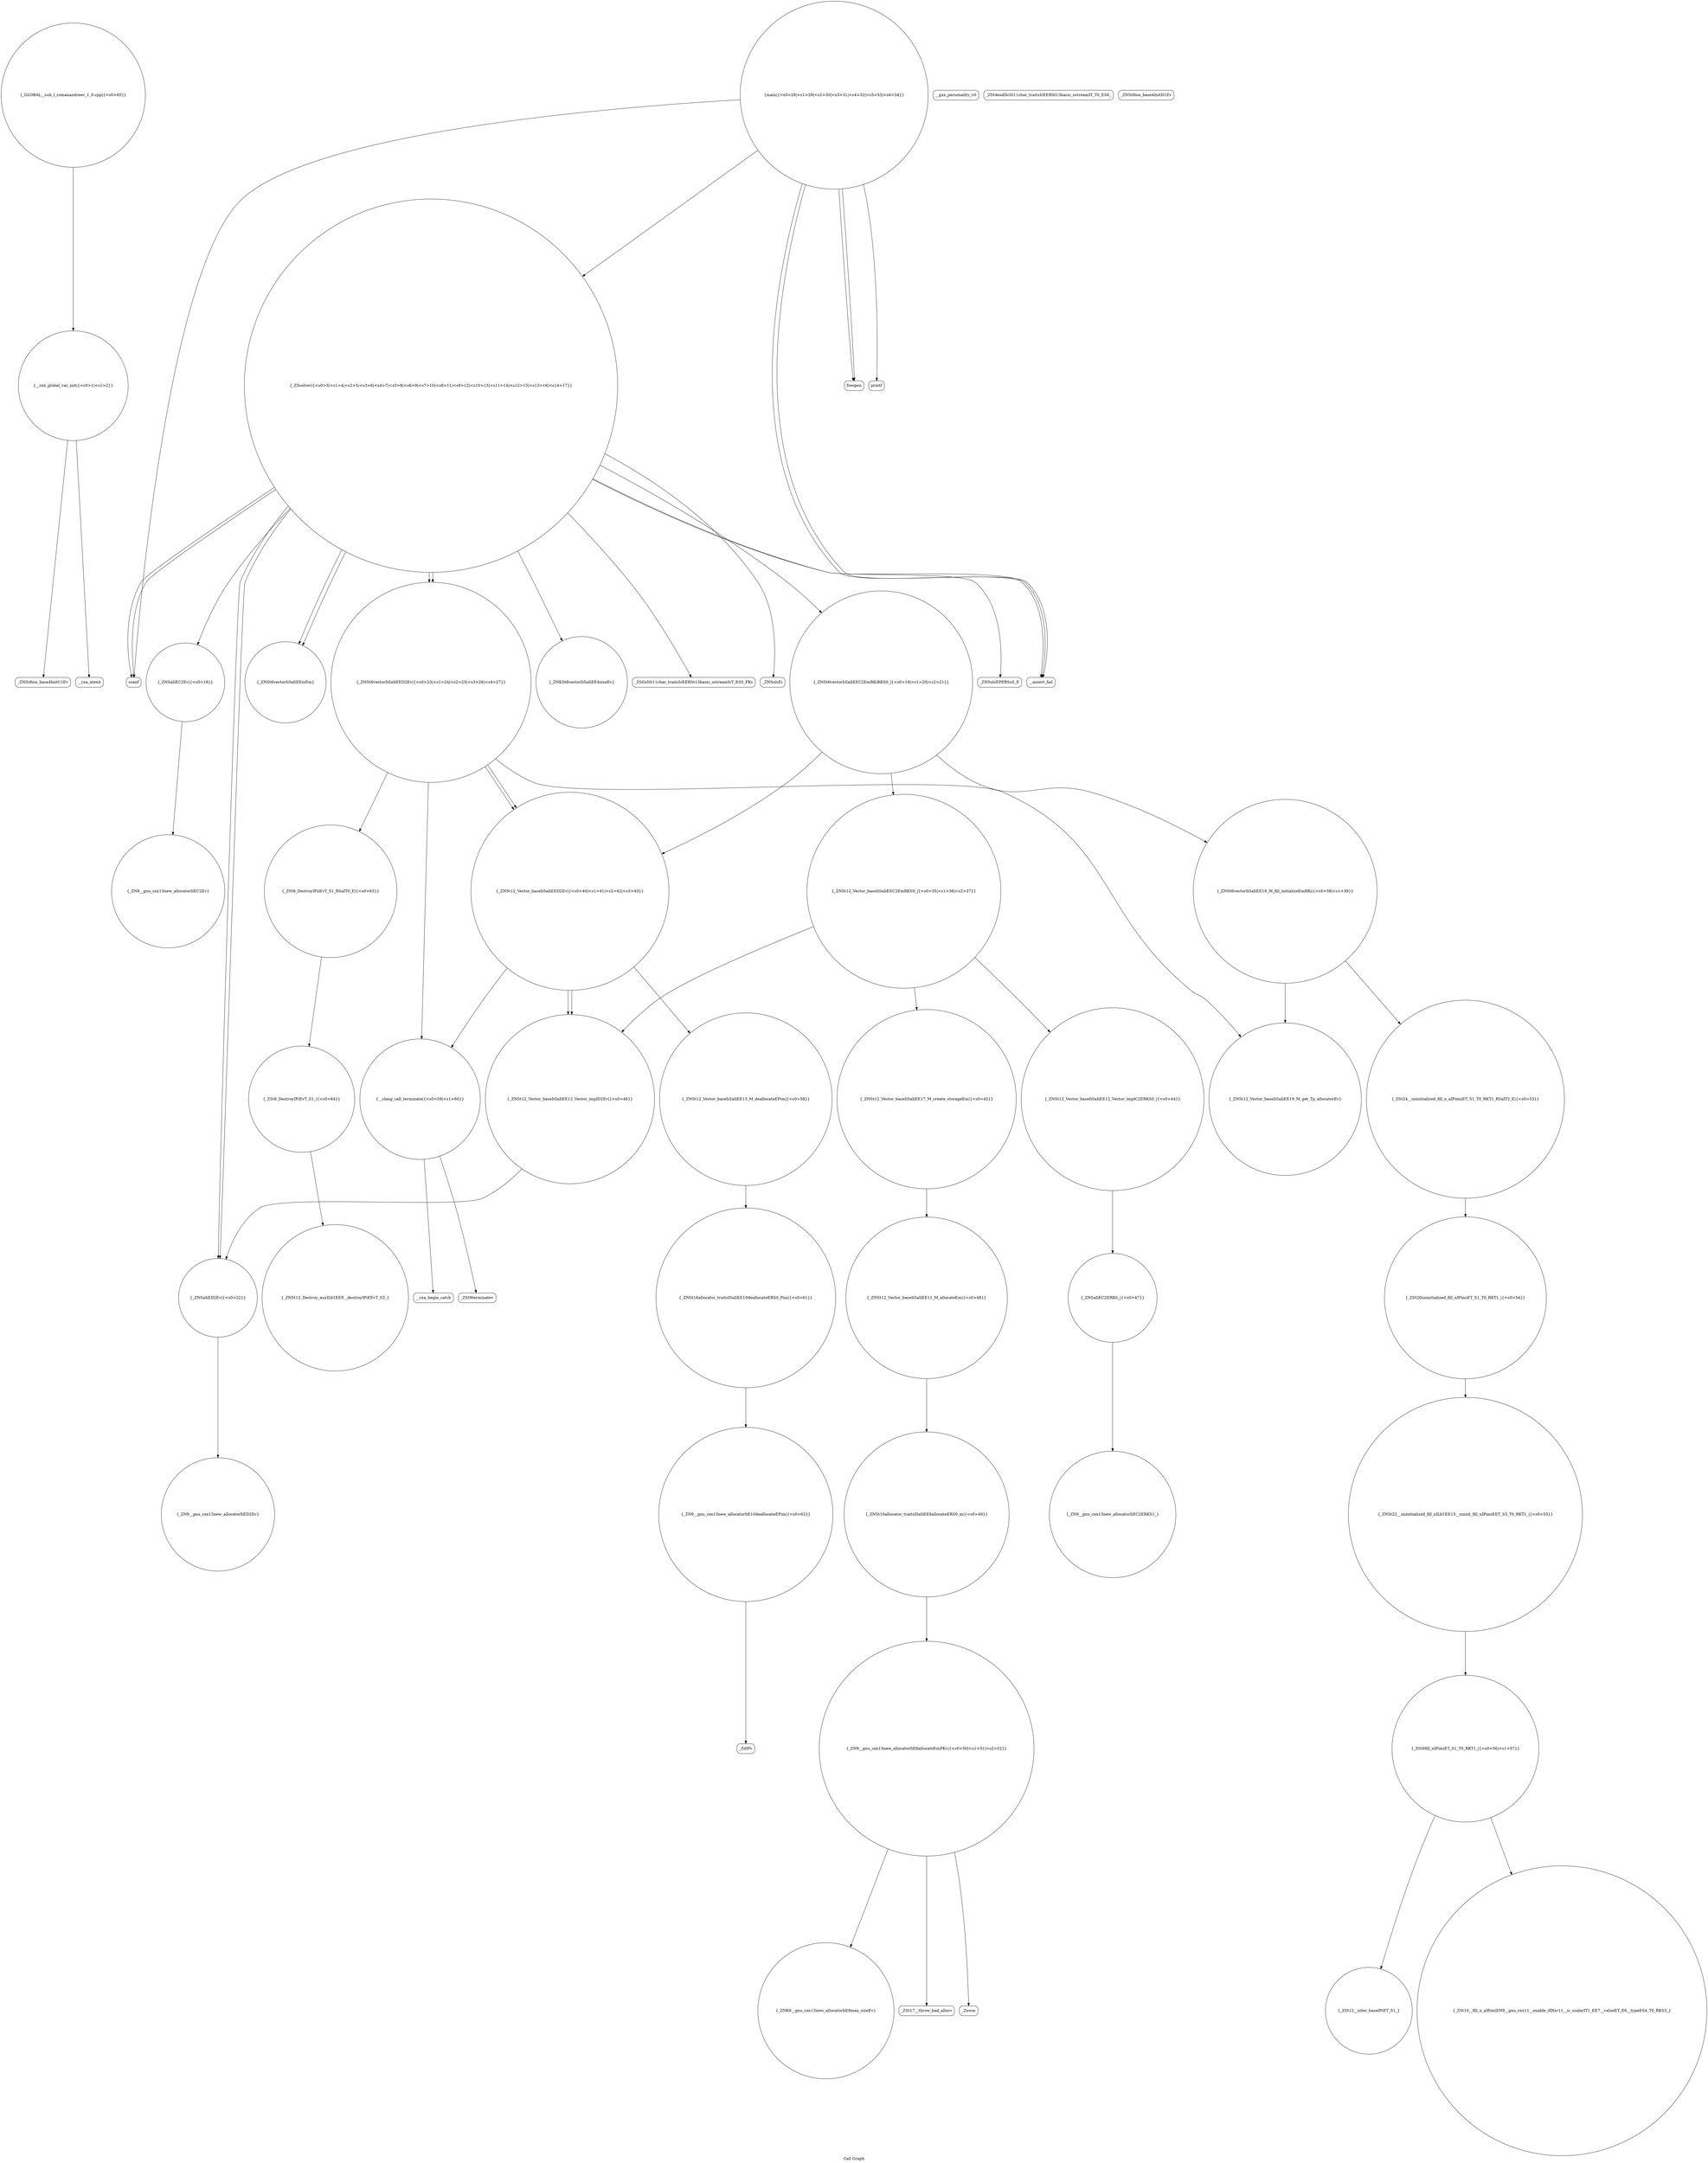 digraph "Call Graph" {
	label="Call Graph";

	Node0x55d457d37980 [shape=record,shape=circle,label="{__cxx_global_var_init|{<s0>1|<s1>2}}"];
	Node0x55d457d37980:s0 -> Node0x55d457d37a00[color=black];
	Node0x55d457d37980:s1 -> Node0x55d457d37b00[color=black];
	Node0x55d457d39000 [shape=record,shape=circle,label="{__clang_call_terminate|{<s0>59|<s1>60}}"];
	Node0x55d457d39000:s0 -> Node0x55d457d39080[color=black];
	Node0x55d457d39000:s1 -> Node0x55d457d39100[color=black];
	Node0x55d457d37d00 [shape=record,shape=circle,label="{_ZNSt6vectorIiSaIiEEC2EmRKiRKS0_|{<s0>19|<s1>20|<s2>21}}"];
	Node0x55d457d37d00:s0 -> Node0x55d457d38500[color=black];
	Node0x55d457d37d00:s1 -> Node0x55d457d38580[color=black];
	Node0x55d457d37d00:s2 -> Node0x55d457d38600[color=black];
	Node0x55d457d3a3a0 [shape=record,shape=circle,label="{_ZSt8_DestroyIPiEvT_S1_|{<s0>64}}"];
	Node0x55d457d3a3a0:s0 -> Node0x55d457d3a420[color=black];
	Node0x55d457d38080 [shape=record,shape=Mrecord,label="{_ZNSolsEPFRSoS_E}"];
	Node0x55d457d38400 [shape=record,shape=circle,label="{_ZN9__gnu_cxx13new_allocatorIiEC2Ev}"];
	Node0x55d457d38780 [shape=record,shape=circle,label="{_ZNSt12_Vector_baseIiSaIiEE12_Vector_implD2Ev|{<s0>46}}"];
	Node0x55d457d38780:s0 -> Node0x55d457d37e00[color=black];
	Node0x55d457d38b00 [shape=record,shape=Mrecord,label="{_ZSt17__throw_bad_allocv}"];
	Node0x55d457d38e80 [shape=record,shape=circle,label="{_ZSt10__fill_n_aIPimiEN9__gnu_cxx11__enable_ifIXsr11__is_scalarIT1_EE7__valueET_E6__typeES4_T0_RKS3_}"];
	Node0x55d457d37b80 [shape=record,shape=circle,label="{_Z5solvev|{<s0>3|<s1>4|<s2>5|<s3>6|<s4>7|<s5>8|<s6>9|<s7>10|<s8>11|<s9>12|<s10>13|<s11>14|<s12>15|<s13>16|<s14>17}}"];
	Node0x55d457d37b80:s0 -> Node0x55d457d37c00[color=black];
	Node0x55d457d37b80:s1 -> Node0x55d457d37c80[color=black];
	Node0x55d457d37b80:s2 -> Node0x55d457d37d00[color=black];
	Node0x55d457d37b80:s3 -> Node0x55d457d37e00[color=black];
	Node0x55d457d37b80:s4 -> Node0x55d457d37c00[color=black];
	Node0x55d457d37b80:s5 -> Node0x55d457d37e80[color=black];
	Node0x55d457d37b80:s6 -> Node0x55d457d37e00[color=black];
	Node0x55d457d37b80:s7 -> Node0x55d457d38200[color=black];
	Node0x55d457d37b80:s8 -> Node0x55d457d37f00[color=black];
	Node0x55d457d37b80:s9 -> Node0x55d457d37e80[color=black];
	Node0x55d457d37b80:s10 -> Node0x55d457d37f80[color=black];
	Node0x55d457d37b80:s11 -> Node0x55d457d38000[color=black];
	Node0x55d457d37b80:s12 -> Node0x55d457d38080[color=black];
	Node0x55d457d37b80:s13 -> Node0x55d457d38180[color=black];
	Node0x55d457d37b80:s14 -> Node0x55d457d38200[color=black];
	Node0x55d457d3a220 [shape=record,shape=circle,label="{_ZN9__gnu_cxx13new_allocatorIiE10deallocateEPim|{<s0>62}}"];
	Node0x55d457d3a220:s0 -> Node0x55d457d3a2a0[color=black];
	Node0x55d457d37f00 [shape=record,shape=circle,label="{_ZNKSt6vectorIiSaIiEE4sizeEv}"];
	Node0x55d457d38280 [shape=record,shape=circle,label="{main|{<s0>28|<s1>29|<s2>30|<s3>31|<s4>32|<s5>33|<s6>34}}"];
	Node0x55d457d38280:s0 -> Node0x55d457d38300[color=black];
	Node0x55d457d38280:s1 -> Node0x55d457d38180[color=black];
	Node0x55d457d38280:s2 -> Node0x55d457d38300[color=black];
	Node0x55d457d38280:s3 -> Node0x55d457d38180[color=black];
	Node0x55d457d38280:s4 -> Node0x55d457d37c00[color=black];
	Node0x55d457d38280:s5 -> Node0x55d457d38380[color=black];
	Node0x55d457d38280:s6 -> Node0x55d457d37b80[color=black];
	Node0x55d457d38600 [shape=record,shape=circle,label="{_ZNSt12_Vector_baseIiSaIiEED2Ev|{<s0>40|<s1>41|<s2>42|<s3>43}}"];
	Node0x55d457d38600:s0 -> Node0x55d457d38f80[color=black];
	Node0x55d457d38600:s1 -> Node0x55d457d38780[color=black];
	Node0x55d457d38600:s2 -> Node0x55d457d38780[color=black];
	Node0x55d457d38600:s3 -> Node0x55d457d39000[color=black];
	Node0x55d457d38980 [shape=record,shape=circle,label="{_ZNSt16allocator_traitsISaIiEE8allocateERS0_m|{<s0>49}}"];
	Node0x55d457d38980:s0 -> Node0x55d457d38a00[color=black];
	Node0x55d457d38d00 [shape=record,shape=circle,label="{_ZSt20uninitialized_fill_nIPimiET_S1_T0_RKT1_|{<s0>54}}"];
	Node0x55d457d38d00:s0 -> Node0x55d457d38d80[color=black];
	Node0x55d457d37a00 [shape=record,shape=Mrecord,label="{_ZNSt8ios_base4InitC1Ev}"];
	Node0x55d457d39080 [shape=record,shape=Mrecord,label="{__cxa_begin_catch}"];
	Node0x55d457d37d80 [shape=record,shape=Mrecord,label="{__gxx_personality_v0}"];
	Node0x55d457d3a420 [shape=record,shape=circle,label="{_ZNSt12_Destroy_auxILb1EE9__destroyIPiEEvT_S3_}"];
	Node0x55d457d38100 [shape=record,shape=Mrecord,label="{_ZSt4endlIcSt11char_traitsIcEERSt13basic_ostreamIT_T0_ES6_}"];
	Node0x55d457d38480 [shape=record,shape=circle,label="{_ZN9__gnu_cxx13new_allocatorIiED2Ev}"];
	Node0x55d457d38800 [shape=record,shape=circle,label="{_ZNSaIiEC2ERKS_|{<s0>47}}"];
	Node0x55d457d38800:s0 -> Node0x55d457d38880[color=black];
	Node0x55d457d38b80 [shape=record,shape=Mrecord,label="{_Znwm}"];
	Node0x55d457d38f00 [shape=record,shape=circle,label="{_ZSt12__niter_baseIPiET_S1_}"];
	Node0x55d457d37c00 [shape=record,shape=Mrecord,label="{scanf}"];
	Node0x55d457d3a2a0 [shape=record,shape=Mrecord,label="{_ZdlPv}"];
	Node0x55d457d37f80 [shape=record,shape=Mrecord,label="{_ZStlsISt11char_traitsIcEERSt13basic_ostreamIcT_ES5_PKc}"];
	Node0x55d457d38300 [shape=record,shape=Mrecord,label="{freopen}"];
	Node0x55d457d38680 [shape=record,shape=circle,label="{_ZNSt12_Vector_baseIiSaIiEE12_Vector_implC2ERKS0_|{<s0>44}}"];
	Node0x55d457d38680:s0 -> Node0x55d457d38800[color=black];
	Node0x55d457d38a00 [shape=record,shape=circle,label="{_ZN9__gnu_cxx13new_allocatorIiE8allocateEmPKv|{<s0>50|<s1>51|<s2>52}}"];
	Node0x55d457d38a00:s0 -> Node0x55d457d38a80[color=black];
	Node0x55d457d38a00:s1 -> Node0x55d457d38b00[color=black];
	Node0x55d457d38a00:s2 -> Node0x55d457d38b80[color=black];
	Node0x55d457d38d80 [shape=record,shape=circle,label="{_ZNSt22__uninitialized_fill_nILb1EE15__uninit_fill_nIPimiEET_S3_T0_RKT1_|{<s0>55}}"];
	Node0x55d457d38d80:s0 -> Node0x55d457d38e00[color=black];
	Node0x55d457d37a80 [shape=record,shape=Mrecord,label="{_ZNSt8ios_base4InitD1Ev}"];
	Node0x55d457d39100 [shape=record,shape=Mrecord,label="{_ZSt9terminatev}"];
	Node0x55d457d37e00 [shape=record,shape=circle,label="{_ZNSaIiED2Ev|{<s0>22}}"];
	Node0x55d457d37e00:s0 -> Node0x55d457d38480[color=black];
	Node0x55d457d3a4a0 [shape=record,shape=circle,label="{_GLOBAL__sub_I_romanandreev_1_0.cpp|{<s0>65}}"];
	Node0x55d457d3a4a0:s0 -> Node0x55d457d37980[color=black];
	Node0x55d457d38180 [shape=record,shape=Mrecord,label="{__assert_fail}"];
	Node0x55d457d38500 [shape=record,shape=circle,label="{_ZNSt12_Vector_baseIiSaIiEEC2EmRKS0_|{<s0>35|<s1>36|<s2>37}}"];
	Node0x55d457d38500:s0 -> Node0x55d457d38680[color=black];
	Node0x55d457d38500:s1 -> Node0x55d457d38700[color=black];
	Node0x55d457d38500:s2 -> Node0x55d457d38780[color=black];
	Node0x55d457d38880 [shape=record,shape=circle,label="{_ZN9__gnu_cxx13new_allocatorIiEC2ERKS1_}"];
	Node0x55d457d38c00 [shape=record,shape=circle,label="{_ZSt24__uninitialized_fill_n_aIPimiiET_S1_T0_RKT1_RSaIT2_E|{<s0>53}}"];
	Node0x55d457d38c00:s0 -> Node0x55d457d38d00[color=black];
	Node0x55d457d38f80 [shape=record,shape=circle,label="{_ZNSt12_Vector_baseIiSaIiEE13_M_deallocateEPim|{<s0>58}}"];
	Node0x55d457d38f80:s0 -> Node0x55d457d3a1a0[color=black];
	Node0x55d457d37c80 [shape=record,shape=circle,label="{_ZNSaIiEC2Ev|{<s0>18}}"];
	Node0x55d457d37c80:s0 -> Node0x55d457d38400[color=black];
	Node0x55d457d3a320 [shape=record,shape=circle,label="{_ZSt8_DestroyIPiiEvT_S1_RSaIT0_E|{<s0>63}}"];
	Node0x55d457d3a320:s0 -> Node0x55d457d3a3a0[color=black];
	Node0x55d457d38000 [shape=record,shape=Mrecord,label="{_ZNSolsEi}"];
	Node0x55d457d38380 [shape=record,shape=Mrecord,label="{printf}"];
	Node0x55d457d38700 [shape=record,shape=circle,label="{_ZNSt12_Vector_baseIiSaIiEE17_M_create_storageEm|{<s0>45}}"];
	Node0x55d457d38700:s0 -> Node0x55d457d38900[color=black];
	Node0x55d457d38a80 [shape=record,shape=circle,label="{_ZNK9__gnu_cxx13new_allocatorIiE8max_sizeEv}"];
	Node0x55d457d38e00 [shape=record,shape=circle,label="{_ZSt6fill_nIPimiET_S1_T0_RKT1_|{<s0>56|<s1>57}}"];
	Node0x55d457d38e00:s0 -> Node0x55d457d38f00[color=black];
	Node0x55d457d38e00:s1 -> Node0x55d457d38e80[color=black];
	Node0x55d457d37b00 [shape=record,shape=Mrecord,label="{__cxa_atexit}"];
	Node0x55d457d3a1a0 [shape=record,shape=circle,label="{_ZNSt16allocator_traitsISaIiEE10deallocateERS0_Pim|{<s0>61}}"];
	Node0x55d457d3a1a0:s0 -> Node0x55d457d3a220[color=black];
	Node0x55d457d37e80 [shape=record,shape=circle,label="{_ZNSt6vectorIiSaIiEEixEm}"];
	Node0x55d457d38200 [shape=record,shape=circle,label="{_ZNSt6vectorIiSaIiEED2Ev|{<s0>23|<s1>24|<s2>25|<s3>26|<s4>27}}"];
	Node0x55d457d38200:s0 -> Node0x55d457d38c80[color=black];
	Node0x55d457d38200:s1 -> Node0x55d457d3a320[color=black];
	Node0x55d457d38200:s2 -> Node0x55d457d38600[color=black];
	Node0x55d457d38200:s3 -> Node0x55d457d38600[color=black];
	Node0x55d457d38200:s4 -> Node0x55d457d39000[color=black];
	Node0x55d457d38580 [shape=record,shape=circle,label="{_ZNSt6vectorIiSaIiEE18_M_fill_initializeEmRKi|{<s0>38|<s1>39}}"];
	Node0x55d457d38580:s0 -> Node0x55d457d38c80[color=black];
	Node0x55d457d38580:s1 -> Node0x55d457d38c00[color=black];
	Node0x55d457d38900 [shape=record,shape=circle,label="{_ZNSt12_Vector_baseIiSaIiEE11_M_allocateEm|{<s0>48}}"];
	Node0x55d457d38900:s0 -> Node0x55d457d38980[color=black];
	Node0x55d457d38c80 [shape=record,shape=circle,label="{_ZNSt12_Vector_baseIiSaIiEE19_M_get_Tp_allocatorEv}"];
}

